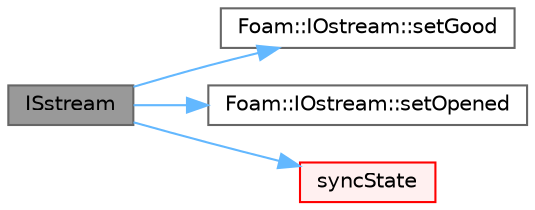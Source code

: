digraph "ISstream"
{
 // LATEX_PDF_SIZE
  bgcolor="transparent";
  edge [fontname=Helvetica,fontsize=10,labelfontname=Helvetica,labelfontsize=10];
  node [fontname=Helvetica,fontsize=10,shape=box,height=0.2,width=0.4];
  rankdir="LR";
  Node1 [id="Node000001",label="ISstream",height=0.2,width=0.4,color="gray40", fillcolor="grey60", style="filled", fontcolor="black",tooltip=" "];
  Node1 -> Node2 [id="edge1_Node000001_Node000002",color="steelblue1",style="solid",tooltip=" "];
  Node2 [id="Node000002",label="Foam::IOstream::setGood",height=0.2,width=0.4,color="grey40", fillcolor="white", style="filled",URL="$classFoam_1_1IOstream.html#ac678f1cdbfb3722bdbe4d140825ec707",tooltip=" "];
  Node1 -> Node3 [id="edge2_Node000001_Node000003",color="steelblue1",style="solid",tooltip=" "];
  Node3 [id="Node000003",label="Foam::IOstream::setOpened",height=0.2,width=0.4,color="grey40", fillcolor="white", style="filled",URL="$classFoam_1_1IOstream.html#aeaa3927db74818bc44f037ed47b7e502",tooltip=" "];
  Node1 -> Node4 [id="edge3_Node000001_Node000004",color="steelblue1",style="solid",tooltip=" "];
  Node4 [id="Node000004",label="syncState",height=0.2,width=0.4,color="red", fillcolor="#FFF0F0", style="filled",URL="$classFoam_1_1ISstream.html#a9c77f6ac25536bbe5e4923f338932b63",tooltip=" "];
}
